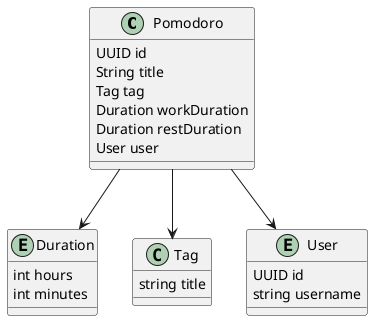 @startuml

class Pomodoro {
    UUID id
    String title
    Tag tag
    Duration workDuration
    Duration restDuration
    User user
}

entity Duration {
    int hours
    int minutes
}

class Tag {
    string title
}

entity User {
    UUID id
    string username
}

Pomodoro --> Duration
Pomodoro --> User
Pomodoro --> Tag

@enduml